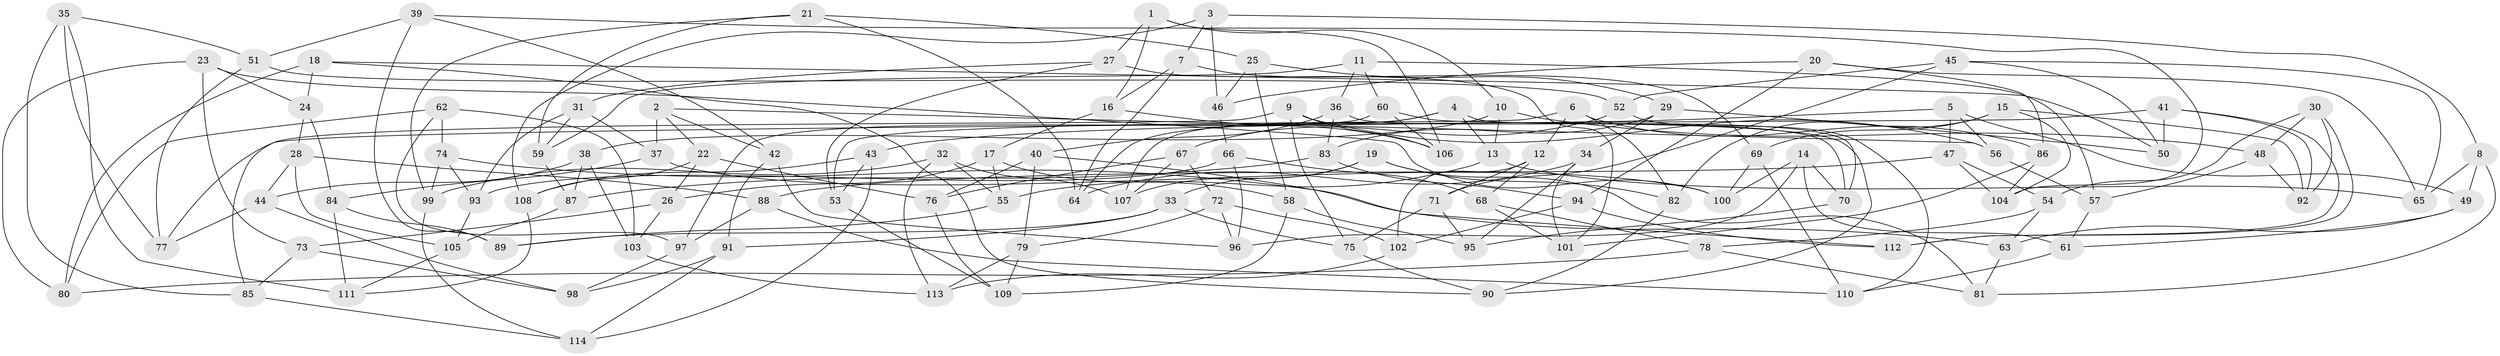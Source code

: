 // coarse degree distribution, {5: 0.13333333333333333, 9: 0.06666666666666667, 4: 0.4, 10: 0.08888888888888889, 2: 0.044444444444444446, 8: 0.1111111111111111, 3: 0.044444444444444446, 7: 0.1111111111111111}
// Generated by graph-tools (version 1.1) at 2025/03/03/04/25 22:03:04]
// undirected, 114 vertices, 228 edges
graph export_dot {
graph [start="1"]
  node [color=gray90,style=filled];
  1;
  2;
  3;
  4;
  5;
  6;
  7;
  8;
  9;
  10;
  11;
  12;
  13;
  14;
  15;
  16;
  17;
  18;
  19;
  20;
  21;
  22;
  23;
  24;
  25;
  26;
  27;
  28;
  29;
  30;
  31;
  32;
  33;
  34;
  35;
  36;
  37;
  38;
  39;
  40;
  41;
  42;
  43;
  44;
  45;
  46;
  47;
  48;
  49;
  50;
  51;
  52;
  53;
  54;
  55;
  56;
  57;
  58;
  59;
  60;
  61;
  62;
  63;
  64;
  65;
  66;
  67;
  68;
  69;
  70;
  71;
  72;
  73;
  74;
  75;
  76;
  77;
  78;
  79;
  80;
  81;
  82;
  83;
  84;
  85;
  86;
  87;
  88;
  89;
  90;
  91;
  92;
  93;
  94;
  95;
  96;
  97;
  98;
  99;
  100;
  101;
  102;
  103;
  104;
  105;
  106;
  107;
  108;
  109;
  110;
  111;
  112;
  113;
  114;
  1 -- 10;
  1 -- 27;
  1 -- 16;
  1 -- 106;
  2 -- 22;
  2 -- 42;
  2 -- 56;
  2 -- 37;
  3 -- 108;
  3 -- 46;
  3 -- 7;
  3 -- 8;
  4 -- 70;
  4 -- 107;
  4 -- 13;
  4 -- 64;
  5 -- 43;
  5 -- 47;
  5 -- 56;
  5 -- 49;
  6 -- 82;
  6 -- 53;
  6 -- 12;
  6 -- 86;
  7 -- 69;
  7 -- 64;
  7 -- 16;
  8 -- 49;
  8 -- 65;
  8 -- 81;
  9 -- 75;
  9 -- 106;
  9 -- 85;
  9 -- 56;
  10 -- 38;
  10 -- 48;
  10 -- 13;
  11 -- 36;
  11 -- 57;
  11 -- 60;
  11 -- 59;
  12 -- 71;
  12 -- 102;
  12 -- 68;
  13 -- 65;
  13 -- 55;
  14 -- 61;
  14 -- 100;
  14 -- 96;
  14 -- 70;
  15 -- 69;
  15 -- 82;
  15 -- 104;
  15 -- 92;
  16 -- 106;
  16 -- 17;
  17 -- 55;
  17 -- 58;
  17 -- 26;
  18 -- 90;
  18 -- 24;
  18 -- 80;
  18 -- 50;
  19 -- 81;
  19 -- 33;
  19 -- 82;
  19 -- 107;
  20 -- 65;
  20 -- 86;
  20 -- 46;
  20 -- 94;
  21 -- 64;
  21 -- 59;
  21 -- 99;
  21 -- 25;
  22 -- 108;
  22 -- 76;
  22 -- 26;
  23 -- 80;
  23 -- 24;
  23 -- 100;
  23 -- 73;
  24 -- 84;
  24 -- 28;
  25 -- 58;
  25 -- 46;
  25 -- 29;
  26 -- 103;
  26 -- 73;
  27 -- 101;
  27 -- 31;
  27 -- 53;
  28 -- 44;
  28 -- 88;
  28 -- 105;
  29 -- 83;
  29 -- 50;
  29 -- 34;
  30 -- 92;
  30 -- 54;
  30 -- 48;
  30 -- 112;
  31 -- 37;
  31 -- 59;
  31 -- 93;
  32 -- 113;
  32 -- 99;
  32 -- 107;
  32 -- 55;
  33 -- 75;
  33 -- 89;
  33 -- 91;
  34 -- 95;
  34 -- 101;
  34 -- 64;
  35 -- 111;
  35 -- 85;
  35 -- 77;
  35 -- 51;
  36 -- 70;
  36 -- 83;
  36 -- 40;
  37 -- 100;
  37 -- 84;
  38 -- 87;
  38 -- 103;
  38 -- 44;
  39 -- 89;
  39 -- 42;
  39 -- 104;
  39 -- 51;
  40 -- 63;
  40 -- 79;
  40 -- 76;
  41 -- 50;
  41 -- 92;
  41 -- 112;
  41 -- 77;
  42 -- 91;
  42 -- 96;
  43 -- 114;
  43 -- 108;
  43 -- 53;
  44 -- 98;
  44 -- 77;
  45 -- 52;
  45 -- 65;
  45 -- 71;
  45 -- 50;
  46 -- 66;
  47 -- 88;
  47 -- 104;
  47 -- 54;
  48 -- 57;
  48 -- 92;
  49 -- 63;
  49 -- 61;
  51 -- 52;
  51 -- 77;
  52 -- 110;
  52 -- 67;
  53 -- 109;
  54 -- 78;
  54 -- 63;
  55 -- 89;
  56 -- 57;
  57 -- 61;
  58 -- 109;
  58 -- 95;
  59 -- 87;
  60 -- 106;
  60 -- 97;
  60 -- 90;
  61 -- 110;
  62 -- 74;
  62 -- 80;
  62 -- 97;
  62 -- 103;
  63 -- 81;
  66 -- 68;
  66 -- 93;
  66 -- 96;
  67 -- 107;
  67 -- 76;
  67 -- 72;
  68 -- 101;
  68 -- 78;
  69 -- 100;
  69 -- 110;
  70 -- 95;
  71 -- 95;
  71 -- 75;
  72 -- 96;
  72 -- 79;
  72 -- 102;
  73 -- 98;
  73 -- 85;
  74 -- 112;
  74 -- 93;
  74 -- 99;
  75 -- 90;
  76 -- 109;
  78 -- 80;
  78 -- 81;
  79 -- 113;
  79 -- 109;
  82 -- 90;
  83 -- 94;
  83 -- 87;
  84 -- 89;
  84 -- 111;
  85 -- 114;
  86 -- 104;
  86 -- 101;
  87 -- 105;
  88 -- 110;
  88 -- 97;
  91 -- 114;
  91 -- 98;
  93 -- 105;
  94 -- 112;
  94 -- 102;
  97 -- 98;
  99 -- 114;
  102 -- 113;
  103 -- 113;
  105 -- 111;
  108 -- 111;
}
